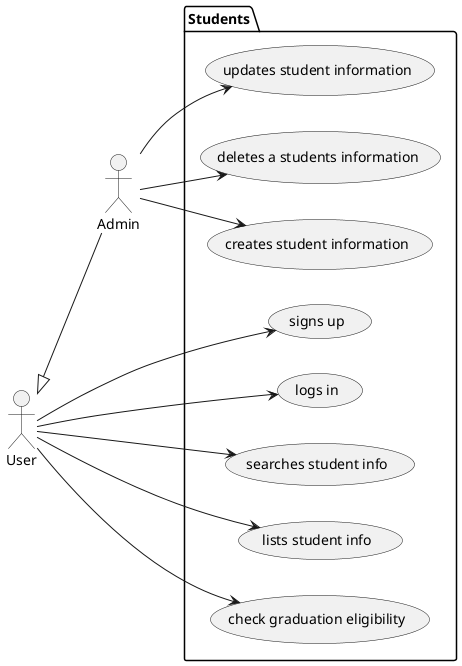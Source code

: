 Use Case Diagram
@startuml usecase

left to right direction

:User:
:Admin:

User <|-- Admin

package "Students" {
    :User: --> (signs up)
    :User: --> (logs in)
    :User: --> (searches student info)
    :User: --> (lists student info)
    :User: --> (check graduation eligibility)
    :Admin: --> (creates student information)
    :Admin: --> (updates student information)
    :Admin: --> (deletes a students information)
    
}
@enduml